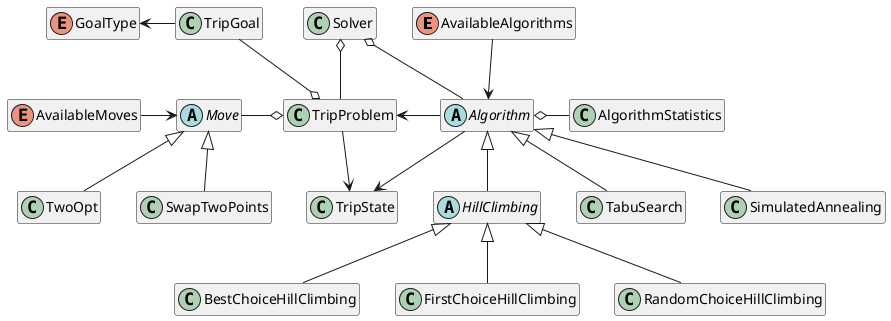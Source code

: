 @startuml Backend algorithms classes

hide members

enum AvailableAlgorithms {}

abstract class Algorithm {}

abstract class HillClimbing {}

class BestChoiceHillClimbing {}

class FirstChoiceHillClimbing {}

class RandomChoiceHillClimbing {}

class TabuSearch {}

class SimulatedAnnealing {}

class AlgorithmStatistics {}

class Solver {}

enum GoalType {}

class TripGoal {}

class TripProblem {}

class TripState {}

enum AvailableMoves {}

abstract class Move {}

class SwapTwoPoints {}

class TwoOpt {}

TwoOpt -up-|> Move
SwapTwoPoints -up-|> Move

Solver o-- TripProblem
Solver o-- Algorithm

GoalType <-right- TripGoal

TripProblem o-left- TripGoal

TripProblem o-left- Move
TripProblem --> TripState

Algorithm -left-> TripProblem
Algorithm o-right- AlgorithmStatistics
Algorithm --> TripState

HillClimbing -up-|> Algorithm
TabuSearch -up-|> Algorithm
SimulatedAnnealing -up-|> Algorithm

BestChoiceHillClimbing -up-|> HillClimbing
FirstChoiceHillClimbing -up-|> HillClimbing
RandomChoiceHillClimbing -up-|> HillClimbing

AvailableAlgorithms -down-> Algorithm
AvailableMoves -right-> Move

' Just for positioning
TripGoal -[hidden]- Move

@enduml
